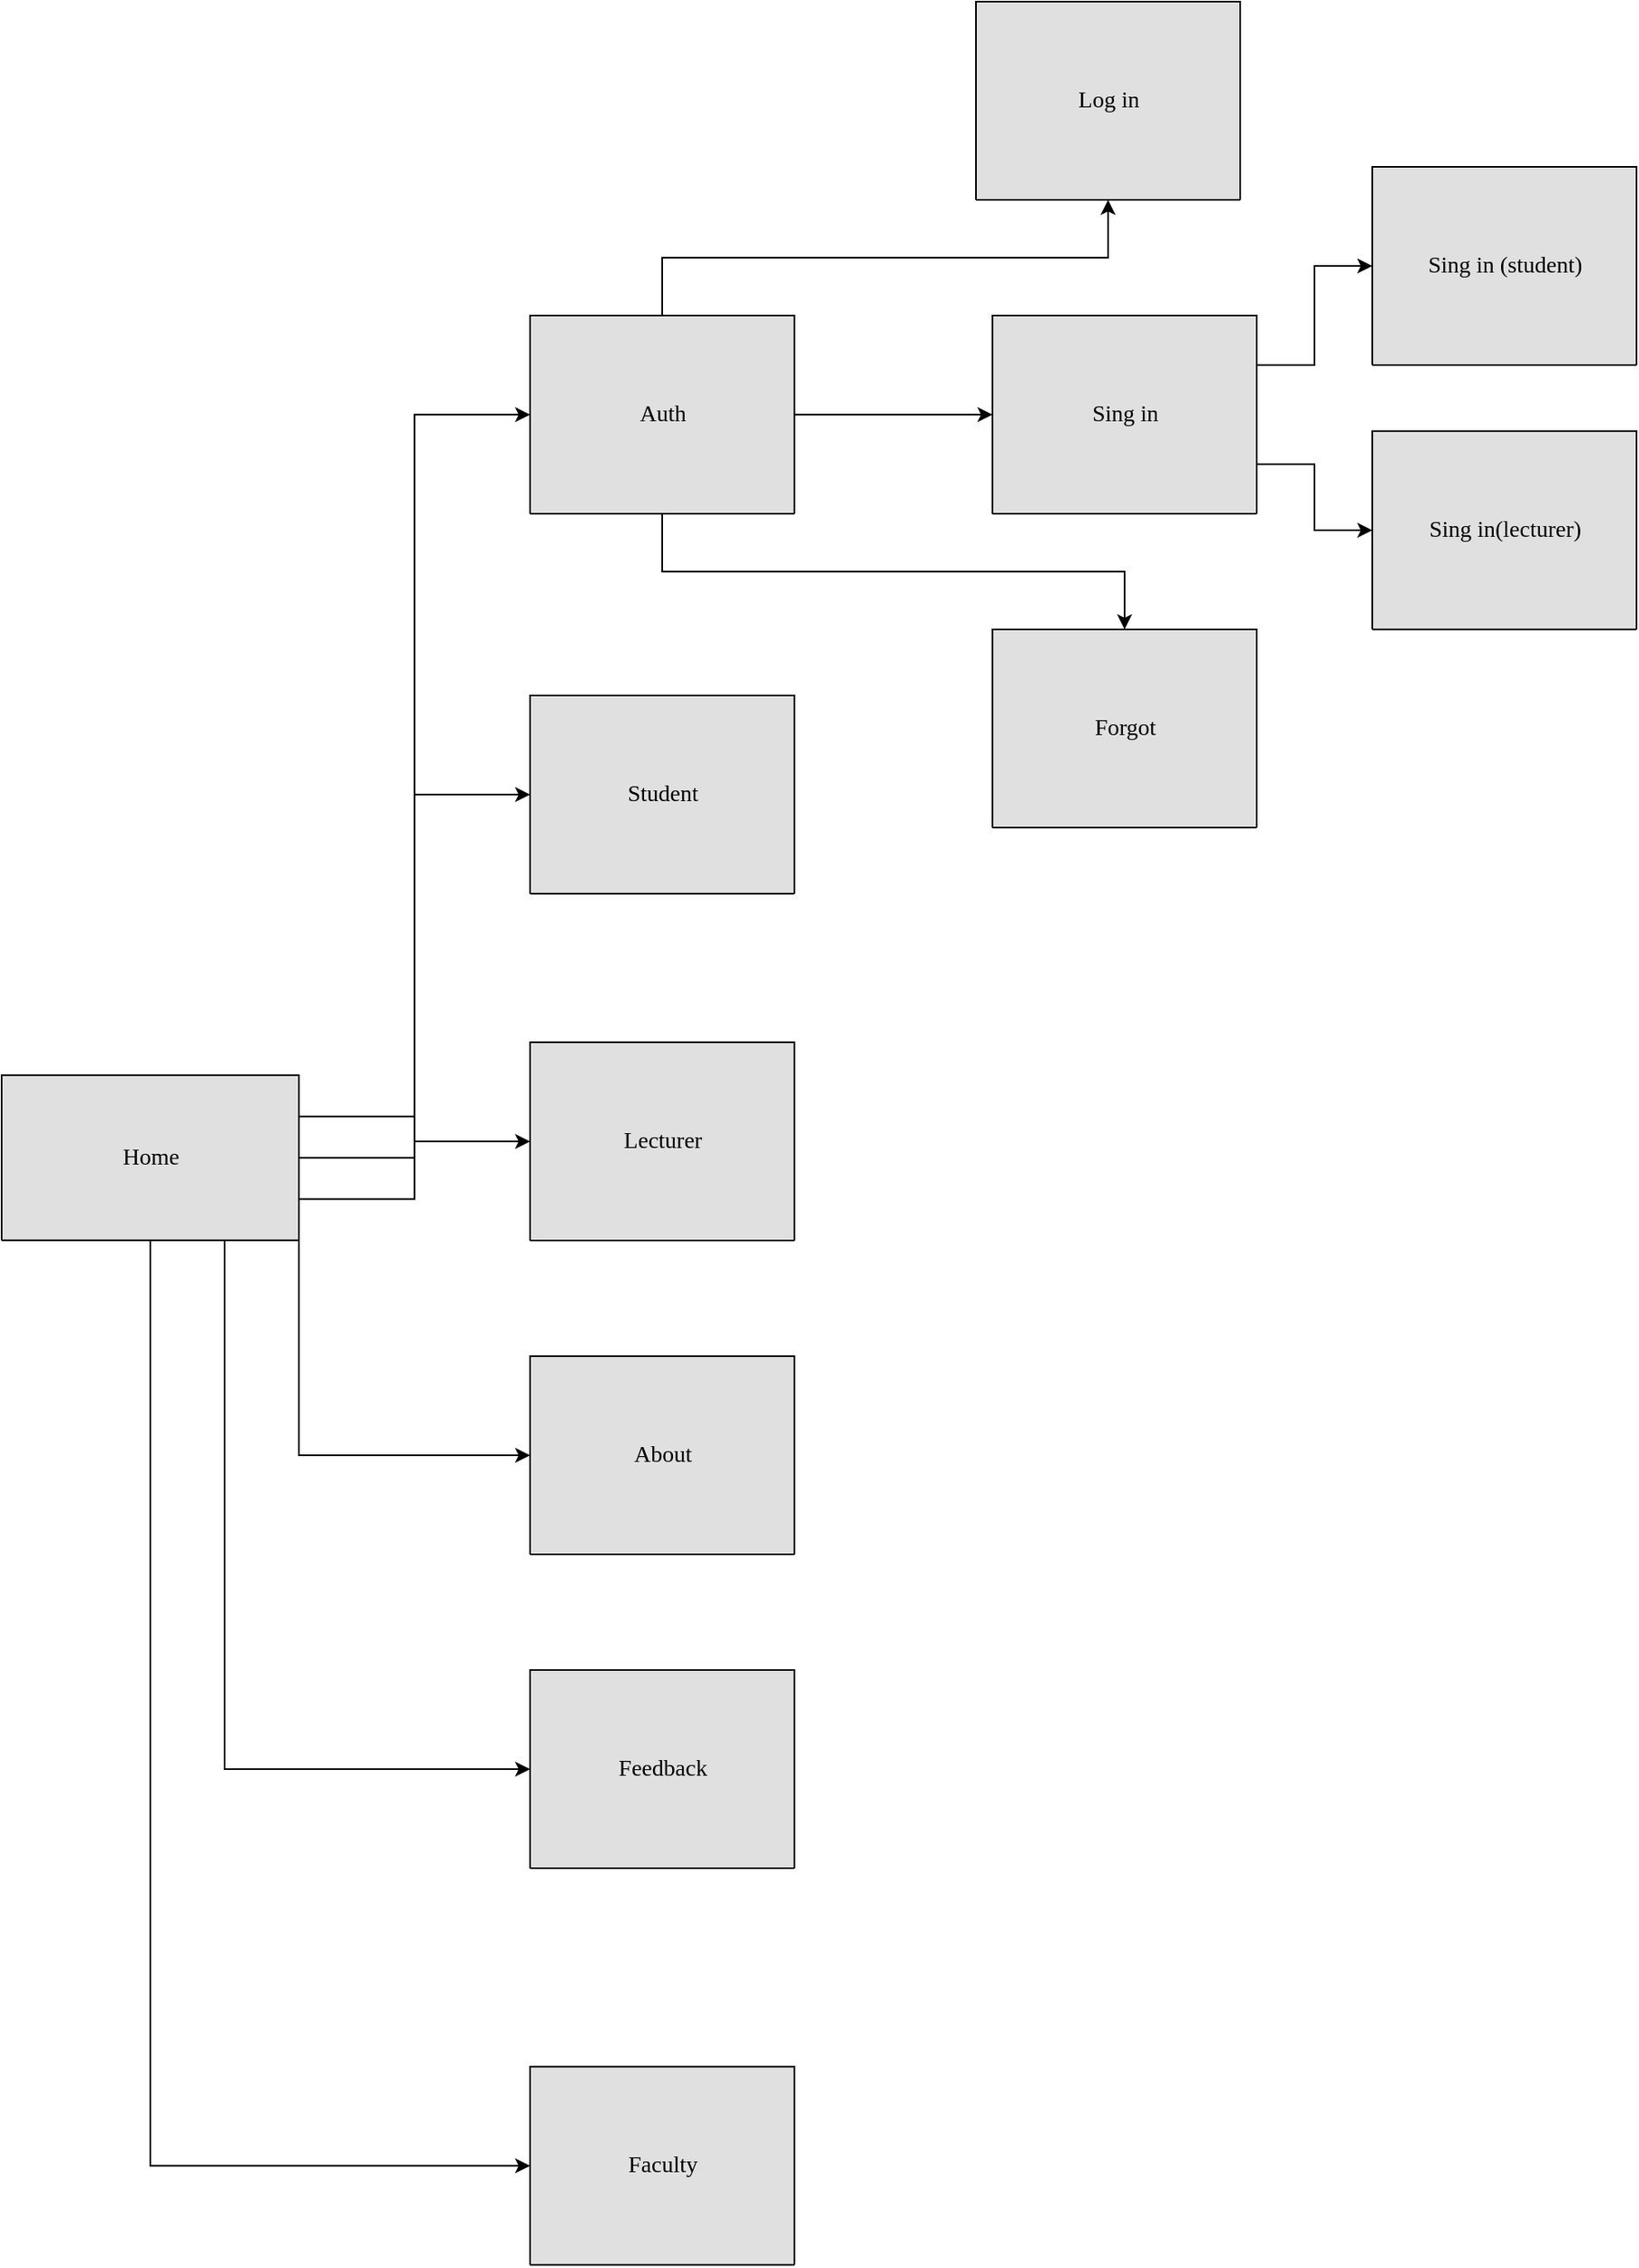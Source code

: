 <mxfile version="24.7.12">
  <diagram name="Page-1" id="e56a1550-8fbb-45ad-956c-1786394a9013">
    <mxGraphModel dx="805" dy="1145" grid="1" gridSize="10" guides="1" tooltips="1" connect="1" arrows="1" fold="1" page="1" pageScale="1" pageWidth="1100" pageHeight="850" background="none" math="0" shadow="0">
      <root>
        <mxCell id="0" />
        <mxCell id="1" parent="0" />
        <mxCell id="HjesYyCfLnxQGXRYato6-8" style="edgeStyle=orthogonalEdgeStyle;rounded=0;orthogonalLoop=1;jettySize=auto;html=1;exitX=1;exitY=0.5;exitDx=0;exitDy=0;" edge="1" parent="1" source="2e49270ec7c68f3f-1">
          <mxGeometry relative="1" as="geometry">
            <mxPoint x="600" y="-100" as="targetPoint" />
          </mxGeometry>
        </mxCell>
        <mxCell id="HjesYyCfLnxQGXRYato6-11" style="edgeStyle=orthogonalEdgeStyle;rounded=0;orthogonalLoop=1;jettySize=auto;html=1;exitX=0.5;exitY=0;exitDx=0;exitDy=0;entryX=0.5;entryY=1;entryDx=0;entryDy=0;" edge="1" parent="1" source="2e49270ec7c68f3f-1" target="HjesYyCfLnxQGXRYato6-9">
          <mxGeometry relative="1" as="geometry" />
        </mxCell>
        <mxCell id="HjesYyCfLnxQGXRYato6-13" style="edgeStyle=orthogonalEdgeStyle;rounded=0;orthogonalLoop=1;jettySize=auto;html=1;exitX=0.5;exitY=1;exitDx=0;exitDy=0;entryX=0.5;entryY=0;entryDx=0;entryDy=0;" edge="1" parent="1" source="2e49270ec7c68f3f-1" target="HjesYyCfLnxQGXRYato6-12">
          <mxGeometry relative="1" as="geometry" />
        </mxCell>
        <mxCell id="2e49270ec7c68f3f-1" value="Auth" style="swimlane;html=1;fontStyle=0;childLayout=stackLayout;horizontal=1;startSize=120;fillColor=#e0e0e0;horizontalStack=0;resizeParent=1;resizeLast=0;collapsible=1;marginBottom=0;swimlaneFillColor=#ffffff;align=center;rounded=0;shadow=0;comic=0;labelBackgroundColor=none;strokeWidth=1;fontFamily=Verdana;fontSize=14" parent="1" vertex="1">
          <mxGeometry x="320" y="-160" width="160" height="120" as="geometry" />
        </mxCell>
        <mxCell id="HjesYyCfLnxQGXRYato6-17" style="edgeStyle=orthogonalEdgeStyle;rounded=0;orthogonalLoop=1;jettySize=auto;html=1;exitX=1;exitY=0.75;exitDx=0;exitDy=0;" edge="1" parent="1" source="2e49270ec7c68f3f-8" target="HjesYyCfLnxQGXRYato6-15">
          <mxGeometry relative="1" as="geometry" />
        </mxCell>
        <mxCell id="HjesYyCfLnxQGXRYato6-18" style="edgeStyle=orthogonalEdgeStyle;rounded=0;orthogonalLoop=1;jettySize=auto;html=1;exitX=1;exitY=0.25;exitDx=0;exitDy=0;entryX=0;entryY=0.5;entryDx=0;entryDy=0;" edge="1" parent="1" source="2e49270ec7c68f3f-8" target="HjesYyCfLnxQGXRYato6-14">
          <mxGeometry relative="1" as="geometry" />
        </mxCell>
        <mxCell id="2e49270ec7c68f3f-8" value="Sing in" style="swimlane;html=1;fontStyle=0;childLayout=stackLayout;horizontal=1;startSize=120;fillColor=#e0e0e0;horizontalStack=0;resizeParent=1;resizeLast=0;collapsible=1;marginBottom=0;swimlaneFillColor=#ffffff;align=center;rounded=0;shadow=0;comic=0;labelBackgroundColor=none;strokeWidth=1;fontFamily=Verdana;fontSize=14;swimlaneLine=1;" parent="1" vertex="1">
          <mxGeometry x="600" y="-160" width="160" height="120" as="geometry" />
        </mxCell>
        <mxCell id="HjesYyCfLnxQGXRYato6-26" style="edgeStyle=orthogonalEdgeStyle;rounded=0;orthogonalLoop=1;jettySize=auto;html=1;exitX=1;exitY=0.75;exitDx=0;exitDy=0;entryX=0;entryY=0.5;entryDx=0;entryDy=0;" edge="1" parent="1" source="2e49270ec7c68f3f-80" target="HjesYyCfLnxQGXRYato6-23">
          <mxGeometry relative="1" as="geometry" />
        </mxCell>
        <mxCell id="HjesYyCfLnxQGXRYato6-27" style="edgeStyle=orthogonalEdgeStyle;rounded=0;orthogonalLoop=1;jettySize=auto;html=1;exitX=1;exitY=1;exitDx=0;exitDy=0;entryX=0;entryY=0.5;entryDx=0;entryDy=0;" edge="1" parent="1" source="2e49270ec7c68f3f-80" target="HjesYyCfLnxQGXRYato6-24">
          <mxGeometry relative="1" as="geometry" />
        </mxCell>
        <mxCell id="HjesYyCfLnxQGXRYato6-28" style="edgeStyle=orthogonalEdgeStyle;rounded=0;orthogonalLoop=1;jettySize=auto;html=1;exitX=0.75;exitY=1;exitDx=0;exitDy=0;entryX=0;entryY=0.5;entryDx=0;entryDy=0;" edge="1" parent="1" source="2e49270ec7c68f3f-80" target="HjesYyCfLnxQGXRYato6-25">
          <mxGeometry relative="1" as="geometry" />
        </mxCell>
        <mxCell id="HjesYyCfLnxQGXRYato6-31" style="edgeStyle=orthogonalEdgeStyle;rounded=0;orthogonalLoop=1;jettySize=auto;html=1;entryX=0;entryY=0.5;entryDx=0;entryDy=0;" edge="1" parent="1" source="2e49270ec7c68f3f-80" target="HjesYyCfLnxQGXRYato6-21">
          <mxGeometry relative="1" as="geometry" />
        </mxCell>
        <mxCell id="HjesYyCfLnxQGXRYato6-32" style="edgeStyle=orthogonalEdgeStyle;rounded=0;orthogonalLoop=1;jettySize=auto;html=1;exitX=1;exitY=0.25;exitDx=0;exitDy=0;entryX=0;entryY=0.5;entryDx=0;entryDy=0;" edge="1" parent="1" source="2e49270ec7c68f3f-80" target="2e49270ec7c68f3f-1">
          <mxGeometry relative="1" as="geometry" />
        </mxCell>
        <mxCell id="HjesYyCfLnxQGXRYato6-33" style="edgeStyle=orthogonalEdgeStyle;rounded=0;orthogonalLoop=1;jettySize=auto;html=1;exitX=0.5;exitY=1;exitDx=0;exitDy=0;entryX=0;entryY=0.5;entryDx=0;entryDy=0;" edge="1" parent="1" source="2e49270ec7c68f3f-80" target="HjesYyCfLnxQGXRYato6-29">
          <mxGeometry relative="1" as="geometry" />
        </mxCell>
        <mxCell id="2e49270ec7c68f3f-80" value="Home" style="swimlane;html=1;fontStyle=0;childLayout=stackLayout;horizontal=1;startSize=100;fillColor=#e0e0e0;horizontalStack=0;resizeParent=1;resizeLast=0;collapsible=1;marginBottom=0;swimlaneFillColor=#ffffff;align=center;rounded=0;shadow=0;comic=0;labelBackgroundColor=none;strokeWidth=1;fontFamily=Verdana;fontSize=14" parent="1" vertex="1">
          <mxGeometry y="299.86" width="180" height="100" as="geometry" />
        </mxCell>
        <mxCell id="HjesYyCfLnxQGXRYato6-9" value="Log in" style="swimlane;html=1;fontStyle=0;childLayout=stackLayout;horizontal=1;startSize=120;fillColor=#e0e0e0;horizontalStack=0;resizeParent=1;resizeLast=0;collapsible=1;marginBottom=0;swimlaneFillColor=#ffffff;align=center;rounded=0;shadow=0;comic=0;labelBackgroundColor=none;strokeWidth=1;fontFamily=Verdana;fontSize=14;swimlaneLine=1;" vertex="1" parent="1">
          <mxGeometry x="590" y="-350" width="160" height="120" as="geometry" />
        </mxCell>
        <mxCell id="HjesYyCfLnxQGXRYato6-12" value="Forgot" style="swimlane;html=1;fontStyle=0;childLayout=stackLayout;horizontal=1;startSize=120;fillColor=#e0e0e0;horizontalStack=0;resizeParent=1;resizeLast=0;collapsible=1;marginBottom=0;swimlaneFillColor=#ffffff;align=center;rounded=0;shadow=0;comic=0;labelBackgroundColor=none;strokeWidth=1;fontFamily=Verdana;fontSize=14;swimlaneLine=1;" vertex="1" parent="1">
          <mxGeometry x="600" y="30" width="160" height="120" as="geometry" />
        </mxCell>
        <mxCell id="HjesYyCfLnxQGXRYato6-14" value="Sing in (student)" style="swimlane;html=1;fontStyle=0;childLayout=stackLayout;horizontal=1;startSize=120;fillColor=#e0e0e0;horizontalStack=0;resizeParent=1;resizeLast=0;collapsible=1;marginBottom=0;swimlaneFillColor=#ffffff;align=center;rounded=0;shadow=0;comic=0;labelBackgroundColor=none;strokeWidth=1;fontFamily=Verdana;fontSize=14;swimlaneLine=1;" vertex="1" parent="1">
          <mxGeometry x="830" y="-250" width="160" height="120" as="geometry" />
        </mxCell>
        <mxCell id="HjesYyCfLnxQGXRYato6-15" value="Sing in(lecturer)" style="swimlane;html=1;fontStyle=0;childLayout=stackLayout;horizontal=1;startSize=120;fillColor=#e0e0e0;horizontalStack=0;resizeParent=1;resizeLast=0;collapsible=1;marginBottom=0;swimlaneFillColor=#ffffff;align=center;rounded=0;shadow=0;comic=0;labelBackgroundColor=none;strokeWidth=1;fontFamily=Verdana;fontSize=14;swimlaneLine=1;" vertex="1" parent="1">
          <mxGeometry x="830" y="-90" width="160" height="120" as="geometry" />
        </mxCell>
        <mxCell id="HjesYyCfLnxQGXRYato6-21" value="Student" style="swimlane;html=1;fontStyle=0;childLayout=stackLayout;horizontal=1;startSize=120;fillColor=#e0e0e0;horizontalStack=0;resizeParent=1;resizeLast=0;collapsible=1;marginBottom=0;swimlaneFillColor=#ffffff;align=center;rounded=0;shadow=0;comic=0;labelBackgroundColor=none;strokeWidth=1;fontFamily=Verdana;fontSize=14" vertex="1" parent="1">
          <mxGeometry x="320" y="70" width="160" height="120" as="geometry" />
        </mxCell>
        <mxCell id="HjesYyCfLnxQGXRYato6-23" value="Lecturer" style="swimlane;html=1;fontStyle=0;childLayout=stackLayout;horizontal=1;startSize=120;fillColor=#e0e0e0;horizontalStack=0;resizeParent=1;resizeLast=0;collapsible=1;marginBottom=0;swimlaneFillColor=#ffffff;align=center;rounded=0;shadow=0;comic=0;labelBackgroundColor=none;strokeWidth=1;fontFamily=Verdana;fontSize=14" vertex="1" parent="1">
          <mxGeometry x="320" y="280" width="160" height="120" as="geometry" />
        </mxCell>
        <mxCell id="HjesYyCfLnxQGXRYato6-24" value="About" style="swimlane;html=1;fontStyle=0;childLayout=stackLayout;horizontal=1;startSize=120;fillColor=#e0e0e0;horizontalStack=0;resizeParent=1;resizeLast=0;collapsible=1;marginBottom=0;swimlaneFillColor=#ffffff;align=center;rounded=0;shadow=0;comic=0;labelBackgroundColor=none;strokeWidth=1;fontFamily=Verdana;fontSize=14" vertex="1" parent="1">
          <mxGeometry x="320" y="470" width="160" height="120" as="geometry" />
        </mxCell>
        <mxCell id="HjesYyCfLnxQGXRYato6-25" value="Feedback" style="swimlane;html=1;fontStyle=0;childLayout=stackLayout;horizontal=1;startSize=120;fillColor=#e0e0e0;horizontalStack=0;resizeParent=1;resizeLast=0;collapsible=1;marginBottom=0;swimlaneFillColor=#ffffff;align=center;rounded=0;shadow=0;comic=0;labelBackgroundColor=none;strokeWidth=1;fontFamily=Verdana;fontSize=14" vertex="1" parent="1">
          <mxGeometry x="320" y="660" width="160" height="120" as="geometry" />
        </mxCell>
        <mxCell id="HjesYyCfLnxQGXRYato6-29" value="Faculty" style="swimlane;html=1;fontStyle=0;childLayout=stackLayout;horizontal=1;startSize=120;fillColor=#e0e0e0;horizontalStack=0;resizeParent=1;resizeLast=0;collapsible=1;marginBottom=0;swimlaneFillColor=#ffffff;align=center;rounded=0;shadow=0;comic=0;labelBackgroundColor=none;strokeWidth=1;fontFamily=Verdana;fontSize=14" vertex="1" parent="1">
          <mxGeometry x="320" y="900.14" width="160" height="120" as="geometry" />
        </mxCell>
      </root>
    </mxGraphModel>
  </diagram>
</mxfile>
